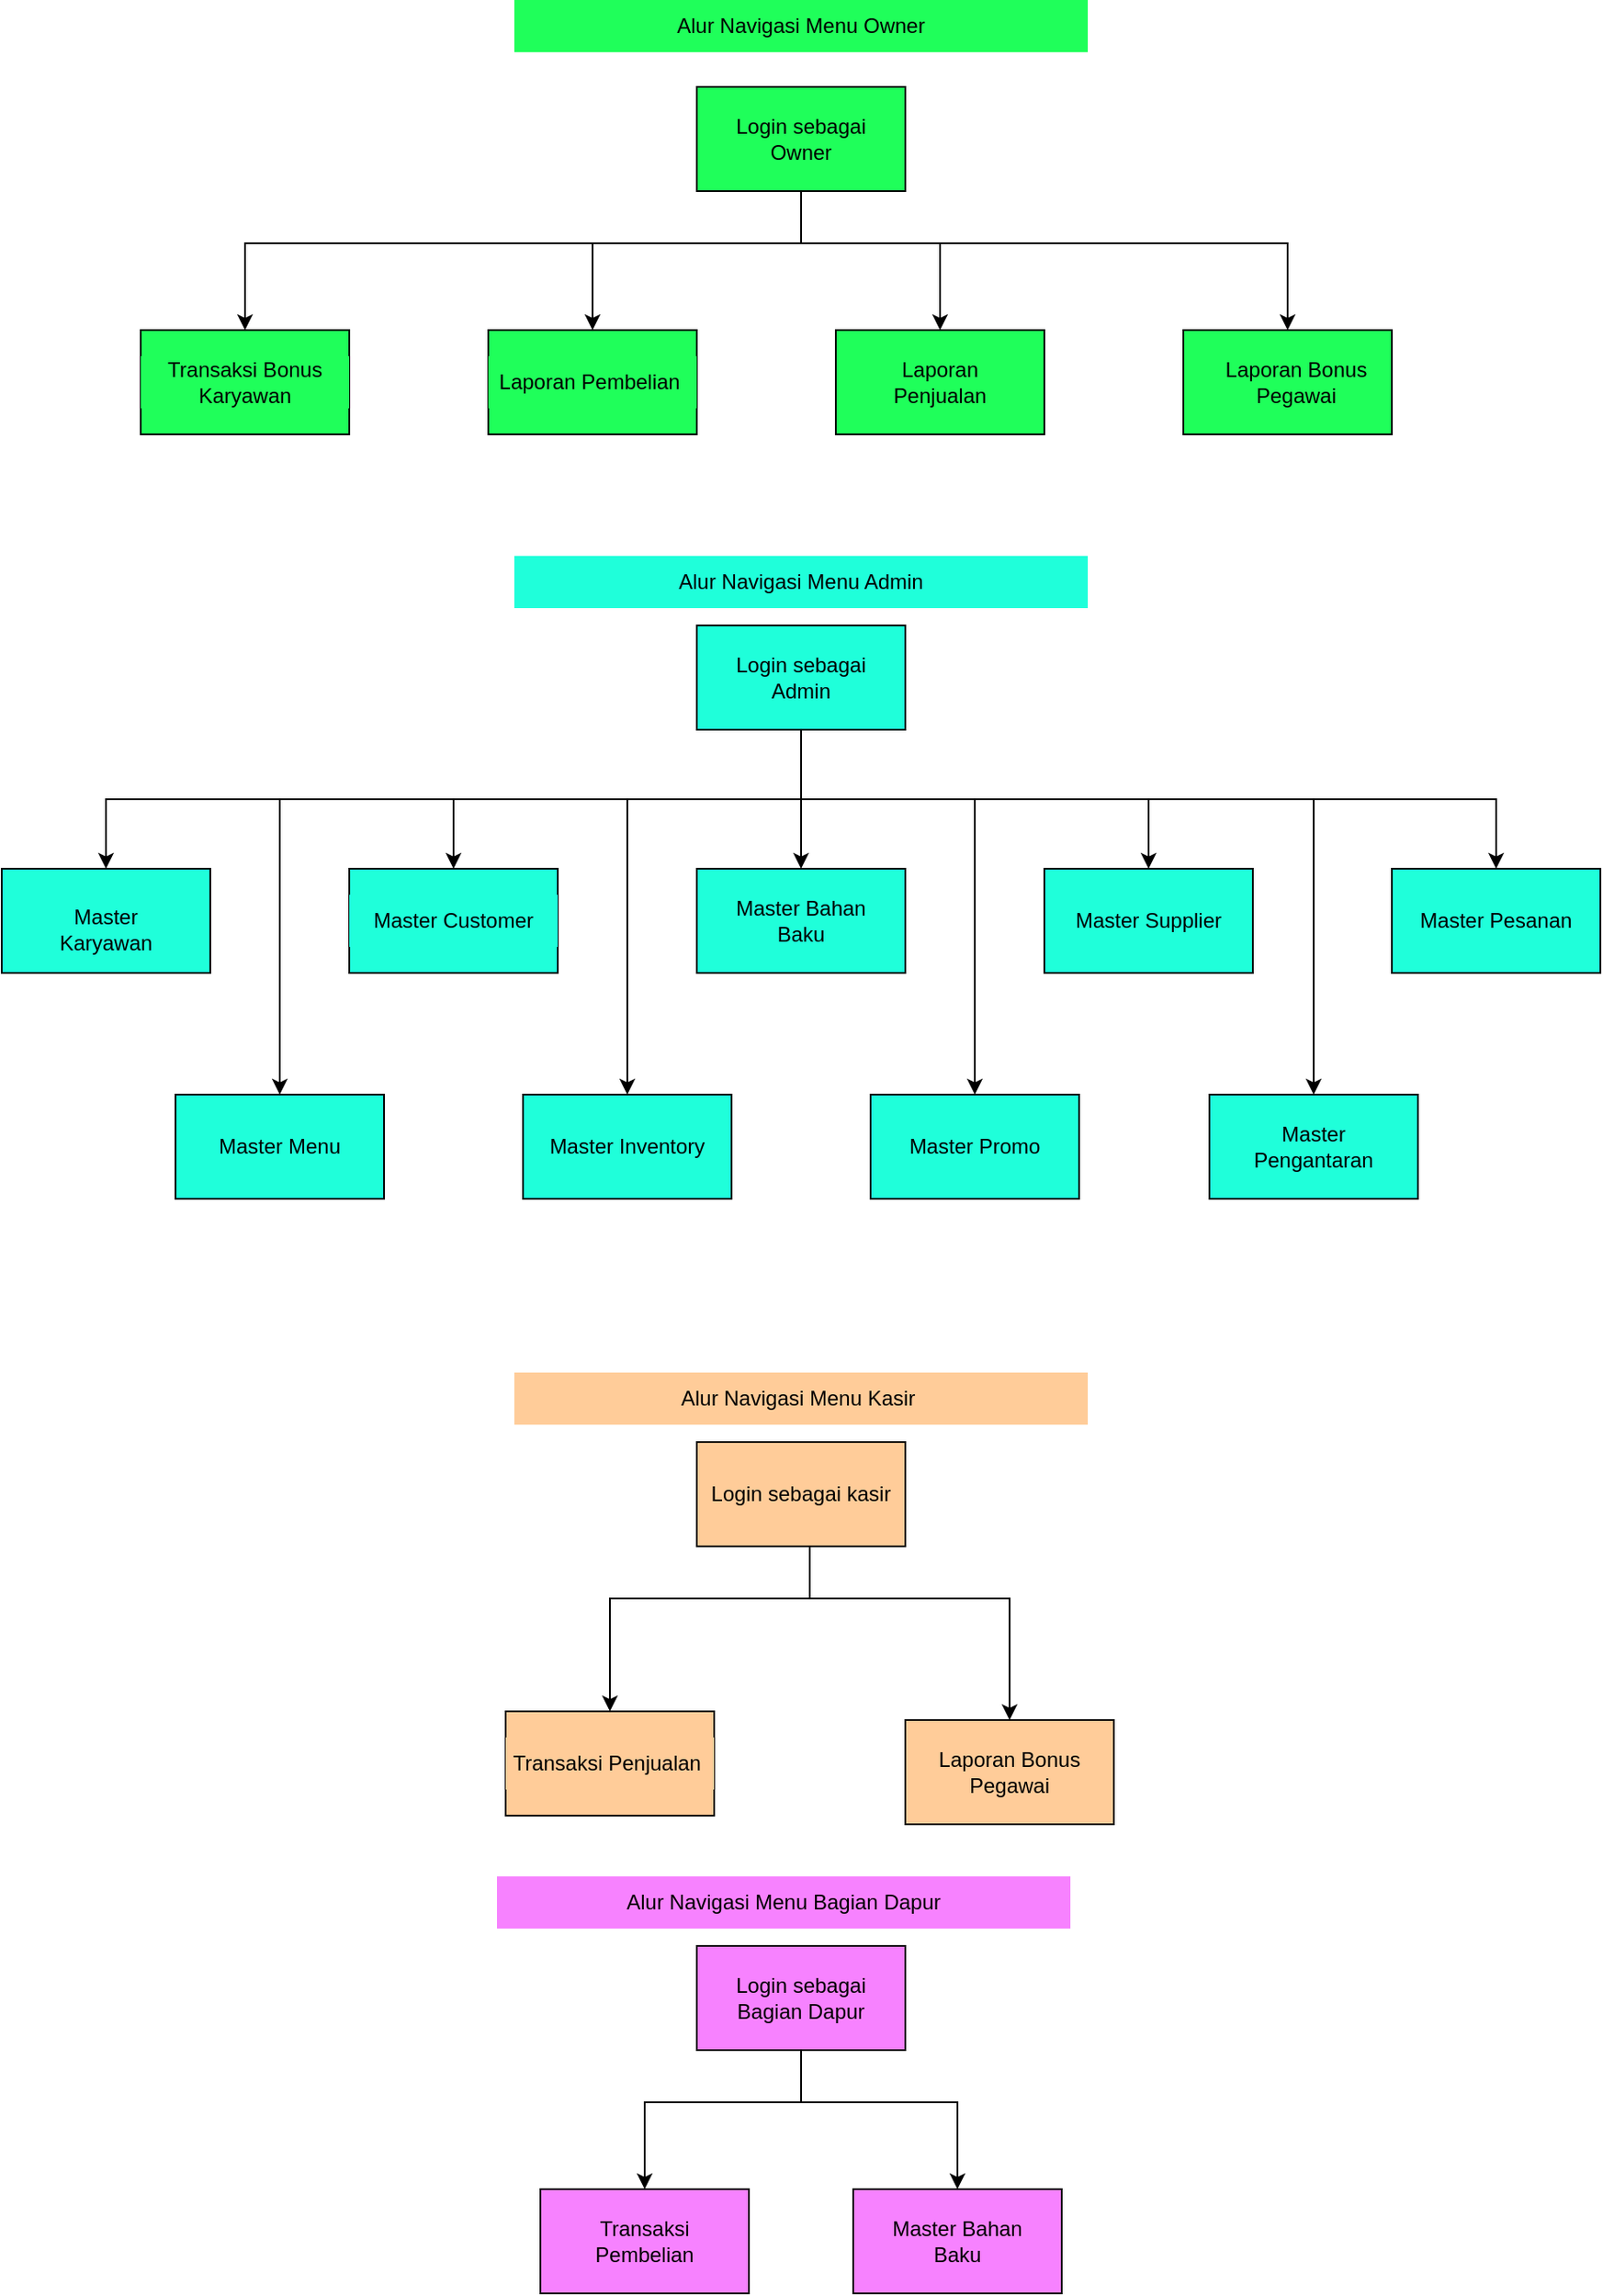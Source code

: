 <mxfile version="18.0.2" type="device"><diagram id="urQKYYkklPXiTznck2fv" name="Page-1"><mxGraphModel dx="1108" dy="450" grid="1" gridSize="10" guides="1" tooltips="1" connect="1" arrows="1" fold="1" page="1" pageScale="1" pageWidth="827" pageHeight="1169" math="0" shadow="0"><root><mxCell id="0"/><mxCell id="1" parent="0"/><mxCell id="nPakk-EuBIMmJGfObDhX-5" style="edgeStyle=orthogonalEdgeStyle;rounded=0;orthogonalLoop=1;jettySize=auto;html=1;entryX=0.5;entryY=0;entryDx=0;entryDy=0;fillColor=#1FFF5A;" edge="1" parent="1" source="nPakk-EuBIMmJGfObDhX-1" target="nPakk-EuBIMmJGfObDhX-4"><mxGeometry relative="1" as="geometry"><Array as="points"><mxPoint x="500" y="210"/><mxPoint x="380" y="210"/></Array></mxGeometry></mxCell><mxCell id="nPakk-EuBIMmJGfObDhX-10" style="edgeStyle=orthogonalEdgeStyle;rounded=0;orthogonalLoop=1;jettySize=auto;html=1;fillColor=#1FFF5A;" edge="1" parent="1" source="nPakk-EuBIMmJGfObDhX-1" target="nPakk-EuBIMmJGfObDhX-8"><mxGeometry relative="1" as="geometry"><Array as="points"><mxPoint x="500" y="210"/><mxPoint x="580" y="210"/></Array></mxGeometry></mxCell><mxCell id="nPakk-EuBIMmJGfObDhX-14" style="edgeStyle=orthogonalEdgeStyle;rounded=0;orthogonalLoop=1;jettySize=auto;html=1;entryX=0.5;entryY=0;entryDx=0;entryDy=0;fillColor=#1FFF5A;" edge="1" parent="1" source="nPakk-EuBIMmJGfObDhX-1" target="nPakk-EuBIMmJGfObDhX-13"><mxGeometry relative="1" as="geometry"><Array as="points"><mxPoint x="500" y="210"/><mxPoint x="780" y="210"/></Array></mxGeometry></mxCell><mxCell id="nPakk-EuBIMmJGfObDhX-121" style="edgeStyle=orthogonalEdgeStyle;rounded=0;orthogonalLoop=1;jettySize=auto;html=1;fillColor=#1FFF5A;" edge="1" parent="1" source="nPakk-EuBIMmJGfObDhX-1" target="nPakk-EuBIMmJGfObDhX-120"><mxGeometry relative="1" as="geometry"><Array as="points"><mxPoint x="500" y="210"/><mxPoint x="180" y="210"/></Array></mxGeometry></mxCell><mxCell id="nPakk-EuBIMmJGfObDhX-1" value="" style="rounded=0;whiteSpace=wrap;html=1;fillColor=#1FFF5A;" vertex="1" parent="1"><mxGeometry x="440" y="120" width="120" height="60" as="geometry"/></mxCell><mxCell id="nPakk-EuBIMmJGfObDhX-2" value="Alur Navigasi Menu Owner" style="text;html=1;strokeColor=none;fillColor=#1FFF5A;align=center;verticalAlign=middle;whiteSpace=wrap;rounded=0;" vertex="1" parent="1"><mxGeometry x="335" y="70" width="330" height="30" as="geometry"/></mxCell><mxCell id="nPakk-EuBIMmJGfObDhX-3" value="Login sebagai Owner" style="text;html=1;strokeColor=none;fillColor=#1FFF5A;align=center;verticalAlign=middle;whiteSpace=wrap;rounded=0;" vertex="1" parent="1"><mxGeometry x="445" y="135" width="110" height="30" as="geometry"/></mxCell><mxCell id="nPakk-EuBIMmJGfObDhX-4" value="" style="rounded=0;whiteSpace=wrap;html=1;fillColor=#1FFF5A;" vertex="1" parent="1"><mxGeometry x="320" y="260" width="120" height="60" as="geometry"/></mxCell><mxCell id="nPakk-EuBIMmJGfObDhX-7" value="Laporan Pembelian&amp;nbsp;" style="text;html=1;strokeColor=none;fillColor=#1FFF5A;align=center;verticalAlign=middle;whiteSpace=wrap;rounded=0;" vertex="1" parent="1"><mxGeometry x="320" y="275" width="120" height="30" as="geometry"/></mxCell><mxCell id="nPakk-EuBIMmJGfObDhX-8" value="" style="rounded=0;whiteSpace=wrap;html=1;fillColor=#1FFF5A;" vertex="1" parent="1"><mxGeometry x="520" y="260" width="120" height="60" as="geometry"/></mxCell><mxCell id="nPakk-EuBIMmJGfObDhX-11" value="Laporan Penjualan" style="text;html=1;strokeColor=none;fillColor=#1FFF5A;align=center;verticalAlign=middle;whiteSpace=wrap;rounded=0;" vertex="1" parent="1"><mxGeometry x="530" y="275" width="100" height="30" as="geometry"/></mxCell><mxCell id="nPakk-EuBIMmJGfObDhX-13" value="" style="rounded=0;whiteSpace=wrap;html=1;fillColor=#1FFF5A;" vertex="1" parent="1"><mxGeometry x="720" y="260" width="120" height="60" as="geometry"/></mxCell><mxCell id="nPakk-EuBIMmJGfObDhX-15" value="Laporan Bonus Pegawai" style="text;html=1;strokeColor=none;fillColor=#1FFF5A;align=center;verticalAlign=middle;whiteSpace=wrap;rounded=0;" vertex="1" parent="1"><mxGeometry x="740" y="275" width="90" height="30" as="geometry"/></mxCell><mxCell id="nPakk-EuBIMmJGfObDhX-16" style="edgeStyle=orthogonalEdgeStyle;rounded=0;orthogonalLoop=1;jettySize=auto;html=1;entryX=0.5;entryY=0;entryDx=0;entryDy=0;fillColor=#1FFFDA;" edge="1" parent="1" source="nPakk-EuBIMmJGfObDhX-19" target="nPakk-EuBIMmJGfObDhX-22"><mxGeometry relative="1" as="geometry"><Array as="points"><mxPoint x="500" y="530"/><mxPoint x="300" y="530"/></Array></mxGeometry></mxCell><mxCell id="nPakk-EuBIMmJGfObDhX-17" style="edgeStyle=orthogonalEdgeStyle;rounded=0;orthogonalLoop=1;jettySize=auto;html=1;fillColor=#1FFFDA;" edge="1" parent="1" source="nPakk-EuBIMmJGfObDhX-19" target="nPakk-EuBIMmJGfObDhX-24"><mxGeometry relative="1" as="geometry"/></mxCell><mxCell id="nPakk-EuBIMmJGfObDhX-18" style="edgeStyle=orthogonalEdgeStyle;rounded=0;orthogonalLoop=1;jettySize=auto;html=1;entryX=0.5;entryY=0;entryDx=0;entryDy=0;fillColor=#1FFFDA;" edge="1" parent="1" source="nPakk-EuBIMmJGfObDhX-19" target="nPakk-EuBIMmJGfObDhX-26"><mxGeometry relative="1" as="geometry"><Array as="points"><mxPoint x="500" y="530"/><mxPoint x="700" y="530"/></Array></mxGeometry></mxCell><mxCell id="nPakk-EuBIMmJGfObDhX-32" style="edgeStyle=orthogonalEdgeStyle;rounded=0;orthogonalLoop=1;jettySize=auto;html=1;entryX=0.5;entryY=0;entryDx=0;entryDy=0;fillColor=#1FFFDA;" edge="1" parent="1" source="nPakk-EuBIMmJGfObDhX-19" target="nPakk-EuBIMmJGfObDhX-30"><mxGeometry relative="1" as="geometry"><Array as="points"><mxPoint x="500" y="530"/><mxPoint x="100" y="530"/></Array></mxGeometry></mxCell><mxCell id="nPakk-EuBIMmJGfObDhX-35" style="edgeStyle=orthogonalEdgeStyle;rounded=0;orthogonalLoop=1;jettySize=auto;html=1;entryX=0.5;entryY=0;entryDx=0;entryDy=0;fillColor=#1FFFDA;" edge="1" parent="1" source="nPakk-EuBIMmJGfObDhX-19" target="nPakk-EuBIMmJGfObDhX-33"><mxGeometry relative="1" as="geometry"><Array as="points"><mxPoint x="500" y="530"/><mxPoint x="900" y="530"/></Array></mxGeometry></mxCell><mxCell id="nPakk-EuBIMmJGfObDhX-38" style="edgeStyle=orthogonalEdgeStyle;rounded=0;orthogonalLoop=1;jettySize=auto;html=1;entryX=0.5;entryY=0;entryDx=0;entryDy=0;fillColor=#1FFFDA;" edge="1" parent="1" source="nPakk-EuBIMmJGfObDhX-19" target="nPakk-EuBIMmJGfObDhX-36"><mxGeometry relative="1" as="geometry"><Array as="points"><mxPoint x="500" y="530"/><mxPoint x="200" y="530"/><mxPoint x="200" y="700"/></Array></mxGeometry></mxCell><mxCell id="nPakk-EuBIMmJGfObDhX-42" style="edgeStyle=orthogonalEdgeStyle;rounded=0;orthogonalLoop=1;jettySize=auto;html=1;entryX=0.5;entryY=0;entryDx=0;entryDy=0;fillColor=#1FFFDA;" edge="1" parent="1" source="nPakk-EuBIMmJGfObDhX-19" target="nPakk-EuBIMmJGfObDhX-39"><mxGeometry relative="1" as="geometry"><Array as="points"><mxPoint x="500" y="530"/><mxPoint x="400" y="530"/></Array></mxGeometry></mxCell><mxCell id="nPakk-EuBIMmJGfObDhX-19" value="" style="rounded=0;whiteSpace=wrap;html=1;fillColor=#1FFFDA;" vertex="1" parent="1"><mxGeometry x="440" y="430" width="120" height="60" as="geometry"/></mxCell><mxCell id="nPakk-EuBIMmJGfObDhX-20" value="Alur Navigasi Menu Admin" style="text;html=1;strokeColor=none;fillColor=#1FFFDA;align=center;verticalAlign=middle;whiteSpace=wrap;rounded=0;" vertex="1" parent="1"><mxGeometry x="335" y="390" width="330" height="30" as="geometry"/></mxCell><mxCell id="nPakk-EuBIMmJGfObDhX-44" style="edgeStyle=orthogonalEdgeStyle;rounded=0;orthogonalLoop=1;jettySize=auto;html=1;entryX=0.5;entryY=0;entryDx=0;entryDy=0;fillColor=#1FFFDA;" edge="1" parent="1" target="nPakk-EuBIMmJGfObDhX-41"><mxGeometry relative="1" as="geometry"><mxPoint x="500" y="490" as="sourcePoint"/><Array as="points"><mxPoint x="500" y="530"/><mxPoint x="600" y="530"/></Array></mxGeometry></mxCell><mxCell id="nPakk-EuBIMmJGfObDhX-46" style="edgeStyle=orthogonalEdgeStyle;rounded=0;orthogonalLoop=1;jettySize=auto;html=1;entryX=0.5;entryY=0;entryDx=0;entryDy=0;fillColor=#1FFFDA;" edge="1" parent="1" target="nPakk-EuBIMmJGfObDhX-45"><mxGeometry relative="1" as="geometry"><mxPoint x="500" y="490" as="sourcePoint"/><Array as="points"><mxPoint x="500" y="530"/><mxPoint x="795" y="530"/></Array></mxGeometry></mxCell><mxCell id="nPakk-EuBIMmJGfObDhX-21" value="Login sebagai Admin&lt;br&gt;" style="text;html=1;strokeColor=none;fillColor=#1FFFDA;align=center;verticalAlign=middle;whiteSpace=wrap;rounded=0;" vertex="1" parent="1"><mxGeometry x="445" y="445" width="110" height="30" as="geometry"/></mxCell><mxCell id="nPakk-EuBIMmJGfObDhX-22" value="" style="rounded=0;whiteSpace=wrap;html=1;fillColor=#1FFFDA;" vertex="1" parent="1"><mxGeometry x="240" y="570" width="120" height="60" as="geometry"/></mxCell><mxCell id="nPakk-EuBIMmJGfObDhX-23" value="Master Customer" style="text;html=1;strokeColor=none;fillColor=#1FFFDA;align=center;verticalAlign=middle;whiteSpace=wrap;rounded=0;" vertex="1" parent="1"><mxGeometry x="240" y="585" width="120" height="30" as="geometry"/></mxCell><mxCell id="nPakk-EuBIMmJGfObDhX-24" value="" style="rounded=0;whiteSpace=wrap;html=1;fillColor=#1FFFDA;" vertex="1" parent="1"><mxGeometry x="440" y="570" width="120" height="60" as="geometry"/></mxCell><mxCell id="nPakk-EuBIMmJGfObDhX-25" value="Master Bahan Baku" style="text;html=1;strokeColor=none;fillColor=#1FFFDA;align=center;verticalAlign=middle;whiteSpace=wrap;rounded=0;" vertex="1" parent="1"><mxGeometry x="450" y="585" width="100" height="30" as="geometry"/></mxCell><mxCell id="nPakk-EuBIMmJGfObDhX-26" value="" style="rounded=0;whiteSpace=wrap;html=1;fillColor=#1FFFDA;" vertex="1" parent="1"><mxGeometry x="640" y="570" width="120" height="60" as="geometry"/></mxCell><mxCell id="nPakk-EuBIMmJGfObDhX-27" value="Master Supplier" style="text;html=1;strokeColor=none;fillColor=#1FFFDA;align=center;verticalAlign=middle;whiteSpace=wrap;rounded=0;" vertex="1" parent="1"><mxGeometry x="655" y="585" width="90" height="30" as="geometry"/></mxCell><mxCell id="nPakk-EuBIMmJGfObDhX-30" value="" style="rounded=0;whiteSpace=wrap;html=1;fillColor=#1FFFDA;" vertex="1" parent="1"><mxGeometry x="40" y="570" width="120" height="60" as="geometry"/></mxCell><mxCell id="nPakk-EuBIMmJGfObDhX-31" value="Master Karyawan" style="text;html=1;strokeColor=none;fillColor=#1FFFDA;align=center;verticalAlign=middle;whiteSpace=wrap;rounded=0;" vertex="1" parent="1"><mxGeometry x="70" y="590" width="60" height="30" as="geometry"/></mxCell><mxCell id="nPakk-EuBIMmJGfObDhX-33" value="" style="rounded=0;whiteSpace=wrap;html=1;fillColor=#1FFFDA;" vertex="1" parent="1"><mxGeometry x="840" y="570" width="120" height="60" as="geometry"/></mxCell><mxCell id="nPakk-EuBIMmJGfObDhX-34" value="Master Pesanan" style="text;html=1;strokeColor=none;fillColor=#1FFFDA;align=center;verticalAlign=middle;whiteSpace=wrap;rounded=0;" vertex="1" parent="1"><mxGeometry x="855" y="585" width="90" height="30" as="geometry"/></mxCell><mxCell id="nPakk-EuBIMmJGfObDhX-36" value="" style="rounded=0;whiteSpace=wrap;html=1;fillColor=#1FFFDA;" vertex="1" parent="1"><mxGeometry x="140" y="700" width="120" height="60" as="geometry"/></mxCell><mxCell id="nPakk-EuBIMmJGfObDhX-37" value="Master Menu" style="text;html=1;strokeColor=none;fillColor=#1FFFDA;align=center;verticalAlign=middle;whiteSpace=wrap;rounded=0;" vertex="1" parent="1"><mxGeometry x="160" y="715" width="80" height="30" as="geometry"/></mxCell><mxCell id="nPakk-EuBIMmJGfObDhX-39" value="" style="rounded=0;whiteSpace=wrap;html=1;fillColor=#1FFFDA;" vertex="1" parent="1"><mxGeometry x="340" y="700" width="120" height="60" as="geometry"/></mxCell><mxCell id="nPakk-EuBIMmJGfObDhX-40" value="Master Inventory" style="text;html=1;strokeColor=none;fillColor=#1FFFDA;align=center;verticalAlign=middle;whiteSpace=wrap;rounded=0;" vertex="1" parent="1"><mxGeometry x="350" y="715" width="100" height="30" as="geometry"/></mxCell><mxCell id="nPakk-EuBIMmJGfObDhX-41" value="" style="rounded=0;whiteSpace=wrap;html=1;fillColor=#1FFFDA;" vertex="1" parent="1"><mxGeometry x="540" y="700" width="120" height="60" as="geometry"/></mxCell><mxCell id="nPakk-EuBIMmJGfObDhX-43" value="Master Promo" style="text;html=1;strokeColor=none;fillColor=#1FFFDA;align=center;verticalAlign=middle;whiteSpace=wrap;rounded=0;" vertex="1" parent="1"><mxGeometry x="560" y="715" width="80" height="30" as="geometry"/></mxCell><mxCell id="nPakk-EuBIMmJGfObDhX-45" value="" style="rounded=0;whiteSpace=wrap;html=1;fillColor=#1FFFDA;" vertex="1" parent="1"><mxGeometry x="735" y="700" width="120" height="60" as="geometry"/></mxCell><mxCell id="nPakk-EuBIMmJGfObDhX-47" value="Master Pengantaran" style="text;html=1;strokeColor=none;fillColor=#1FFFDA;align=center;verticalAlign=middle;whiteSpace=wrap;rounded=0;" vertex="1" parent="1"><mxGeometry x="740" y="715" width="110" height="30" as="geometry"/></mxCell><mxCell id="nPakk-EuBIMmJGfObDhX-108" style="edgeStyle=orthogonalEdgeStyle;rounded=0;orthogonalLoop=1;jettySize=auto;html=1;entryX=0.5;entryY=0;entryDx=0;entryDy=0;fillColor=#FFCC99;" edge="1" parent="1" source="nPakk-EuBIMmJGfObDhX-111" target="nPakk-EuBIMmJGfObDhX-114"><mxGeometry relative="1" as="geometry"><Array as="points"><mxPoint x="505" y="990"/><mxPoint x="390" y="990"/></Array></mxGeometry></mxCell><mxCell id="nPakk-EuBIMmJGfObDhX-110" style="edgeStyle=orthogonalEdgeStyle;rounded=0;orthogonalLoop=1;jettySize=auto;html=1;entryX=0.5;entryY=0;entryDx=0;entryDy=0;fillColor=#FFCC99;" edge="1" parent="1" source="nPakk-EuBIMmJGfObDhX-111" target="nPakk-EuBIMmJGfObDhX-118"><mxGeometry relative="1" as="geometry"><Array as="points"><mxPoint x="505" y="990"/><mxPoint x="620" y="990"/></Array></mxGeometry></mxCell><mxCell id="nPakk-EuBIMmJGfObDhX-111" value="" style="rounded=0;whiteSpace=wrap;html=1;fillColor=#FFCC99;" vertex="1" parent="1"><mxGeometry x="440" y="900" width="120" height="60" as="geometry"/></mxCell><mxCell id="nPakk-EuBIMmJGfObDhX-112" value="Alur Navigasi Menu Kasir&amp;nbsp;" style="text;html=1;strokeColor=none;fillColor=#FFCC99;align=center;verticalAlign=middle;whiteSpace=wrap;rounded=0;" vertex="1" parent="1"><mxGeometry x="335" y="860" width="330" height="30" as="geometry"/></mxCell><mxCell id="nPakk-EuBIMmJGfObDhX-113" value="Login sebagai kasir" style="text;html=1;strokeColor=none;fillColor=#FFCC99;align=center;verticalAlign=middle;whiteSpace=wrap;rounded=0;" vertex="1" parent="1"><mxGeometry x="445" y="915" width="110" height="30" as="geometry"/></mxCell><mxCell id="nPakk-EuBIMmJGfObDhX-114" value="" style="rounded=0;whiteSpace=wrap;html=1;fillColor=#FFCC99;" vertex="1" parent="1"><mxGeometry x="330" y="1055" width="120" height="60" as="geometry"/></mxCell><mxCell id="nPakk-EuBIMmJGfObDhX-115" value="Transaksi Penjualan&amp;nbsp;" style="text;html=1;strokeColor=none;fillColor=#FFCC99;align=center;verticalAlign=middle;whiteSpace=wrap;rounded=0;" vertex="1" parent="1"><mxGeometry x="330" y="1070" width="120" height="30" as="geometry"/></mxCell><mxCell id="nPakk-EuBIMmJGfObDhX-118" value="" style="rounded=0;whiteSpace=wrap;html=1;fillColor=#FFCC99;" vertex="1" parent="1"><mxGeometry x="560" y="1060" width="120" height="60" as="geometry"/></mxCell><mxCell id="nPakk-EuBIMmJGfObDhX-119" value="Laporan Bonus Pegawai" style="text;html=1;strokeColor=none;fillColor=#FFCC99;align=center;verticalAlign=middle;whiteSpace=wrap;rounded=0;" vertex="1" parent="1"><mxGeometry x="575" y="1075" width="90" height="30" as="geometry"/></mxCell><mxCell id="nPakk-EuBIMmJGfObDhX-120" value="" style="rounded=0;whiteSpace=wrap;html=1;fillColor=#1FFF5A;" vertex="1" parent="1"><mxGeometry x="120" y="260" width="120" height="60" as="geometry"/></mxCell><mxCell id="nPakk-EuBIMmJGfObDhX-122" value="Transaksi Bonus Karyawan" style="text;html=1;strokeColor=none;fillColor=#1FFF5A;align=center;verticalAlign=middle;whiteSpace=wrap;rounded=0;" vertex="1" parent="1"><mxGeometry x="120" y="275" width="120" height="30" as="geometry"/></mxCell><mxCell id="nPakk-EuBIMmJGfObDhX-123" style="edgeStyle=orthogonalEdgeStyle;rounded=0;orthogonalLoop=1;jettySize=auto;html=1;entryX=0.5;entryY=0;entryDx=0;entryDy=0;fillColor=#F782FF;" edge="1" parent="1" source="nPakk-EuBIMmJGfObDhX-126" target="nPakk-EuBIMmJGfObDhX-129"><mxGeometry relative="1" as="geometry"><Array as="points"><mxPoint x="500" y="1280"/><mxPoint x="410" y="1280"/></Array></mxGeometry></mxCell><mxCell id="nPakk-EuBIMmJGfObDhX-125" style="edgeStyle=orthogonalEdgeStyle;rounded=0;orthogonalLoop=1;jettySize=auto;html=1;entryX=0.5;entryY=0;entryDx=0;entryDy=0;fillColor=#F782FF;" edge="1" parent="1" source="nPakk-EuBIMmJGfObDhX-126" target="nPakk-EuBIMmJGfObDhX-133"><mxGeometry relative="1" as="geometry"><Array as="points"><mxPoint x="500" y="1280"/><mxPoint x="590" y="1280"/></Array></mxGeometry></mxCell><mxCell id="nPakk-EuBIMmJGfObDhX-126" value="" style="rounded=0;whiteSpace=wrap;html=1;fillColor=#F782FF;" vertex="1" parent="1"><mxGeometry x="440" y="1190" width="120" height="60" as="geometry"/></mxCell><mxCell id="nPakk-EuBIMmJGfObDhX-127" value="Alur Navigasi Menu Bagian Dapur" style="text;html=1;strokeColor=none;fillColor=#F782FF;align=center;verticalAlign=middle;whiteSpace=wrap;rounded=0;" vertex="1" parent="1"><mxGeometry x="325" y="1150" width="330" height="30" as="geometry"/></mxCell><mxCell id="nPakk-EuBIMmJGfObDhX-128" value="Login sebagai Bagian Dapur" style="text;html=1;strokeColor=none;fillColor=#F782FF;align=center;verticalAlign=middle;whiteSpace=wrap;rounded=0;" vertex="1" parent="1"><mxGeometry x="445" y="1205" width="110" height="30" as="geometry"/></mxCell><mxCell id="nPakk-EuBIMmJGfObDhX-129" value="" style="rounded=0;whiteSpace=wrap;html=1;fillColor=#F782FF;" vertex="1" parent="1"><mxGeometry x="350" y="1330" width="120" height="60" as="geometry"/></mxCell><mxCell id="nPakk-EuBIMmJGfObDhX-130" value="Transaksi Pembelian" style="text;html=1;strokeColor=none;fillColor=#F782FF;align=center;verticalAlign=middle;whiteSpace=wrap;rounded=0;" vertex="1" parent="1"><mxGeometry x="360" y="1345" width="100" height="30" as="geometry"/></mxCell><mxCell id="nPakk-EuBIMmJGfObDhX-133" value="" style="rounded=0;whiteSpace=wrap;html=1;fillColor=#F782FF;" vertex="1" parent="1"><mxGeometry x="530" y="1330" width="120" height="60" as="geometry"/></mxCell><mxCell id="nPakk-EuBIMmJGfObDhX-135" value="Master Bahan Baku" style="text;html=1;strokeColor=none;fillColor=#F782FF;align=center;verticalAlign=middle;whiteSpace=wrap;rounded=0;" vertex="1" parent="1"><mxGeometry x="540" y="1345" width="100" height="30" as="geometry"/></mxCell></root></mxGraphModel></diagram></mxfile>